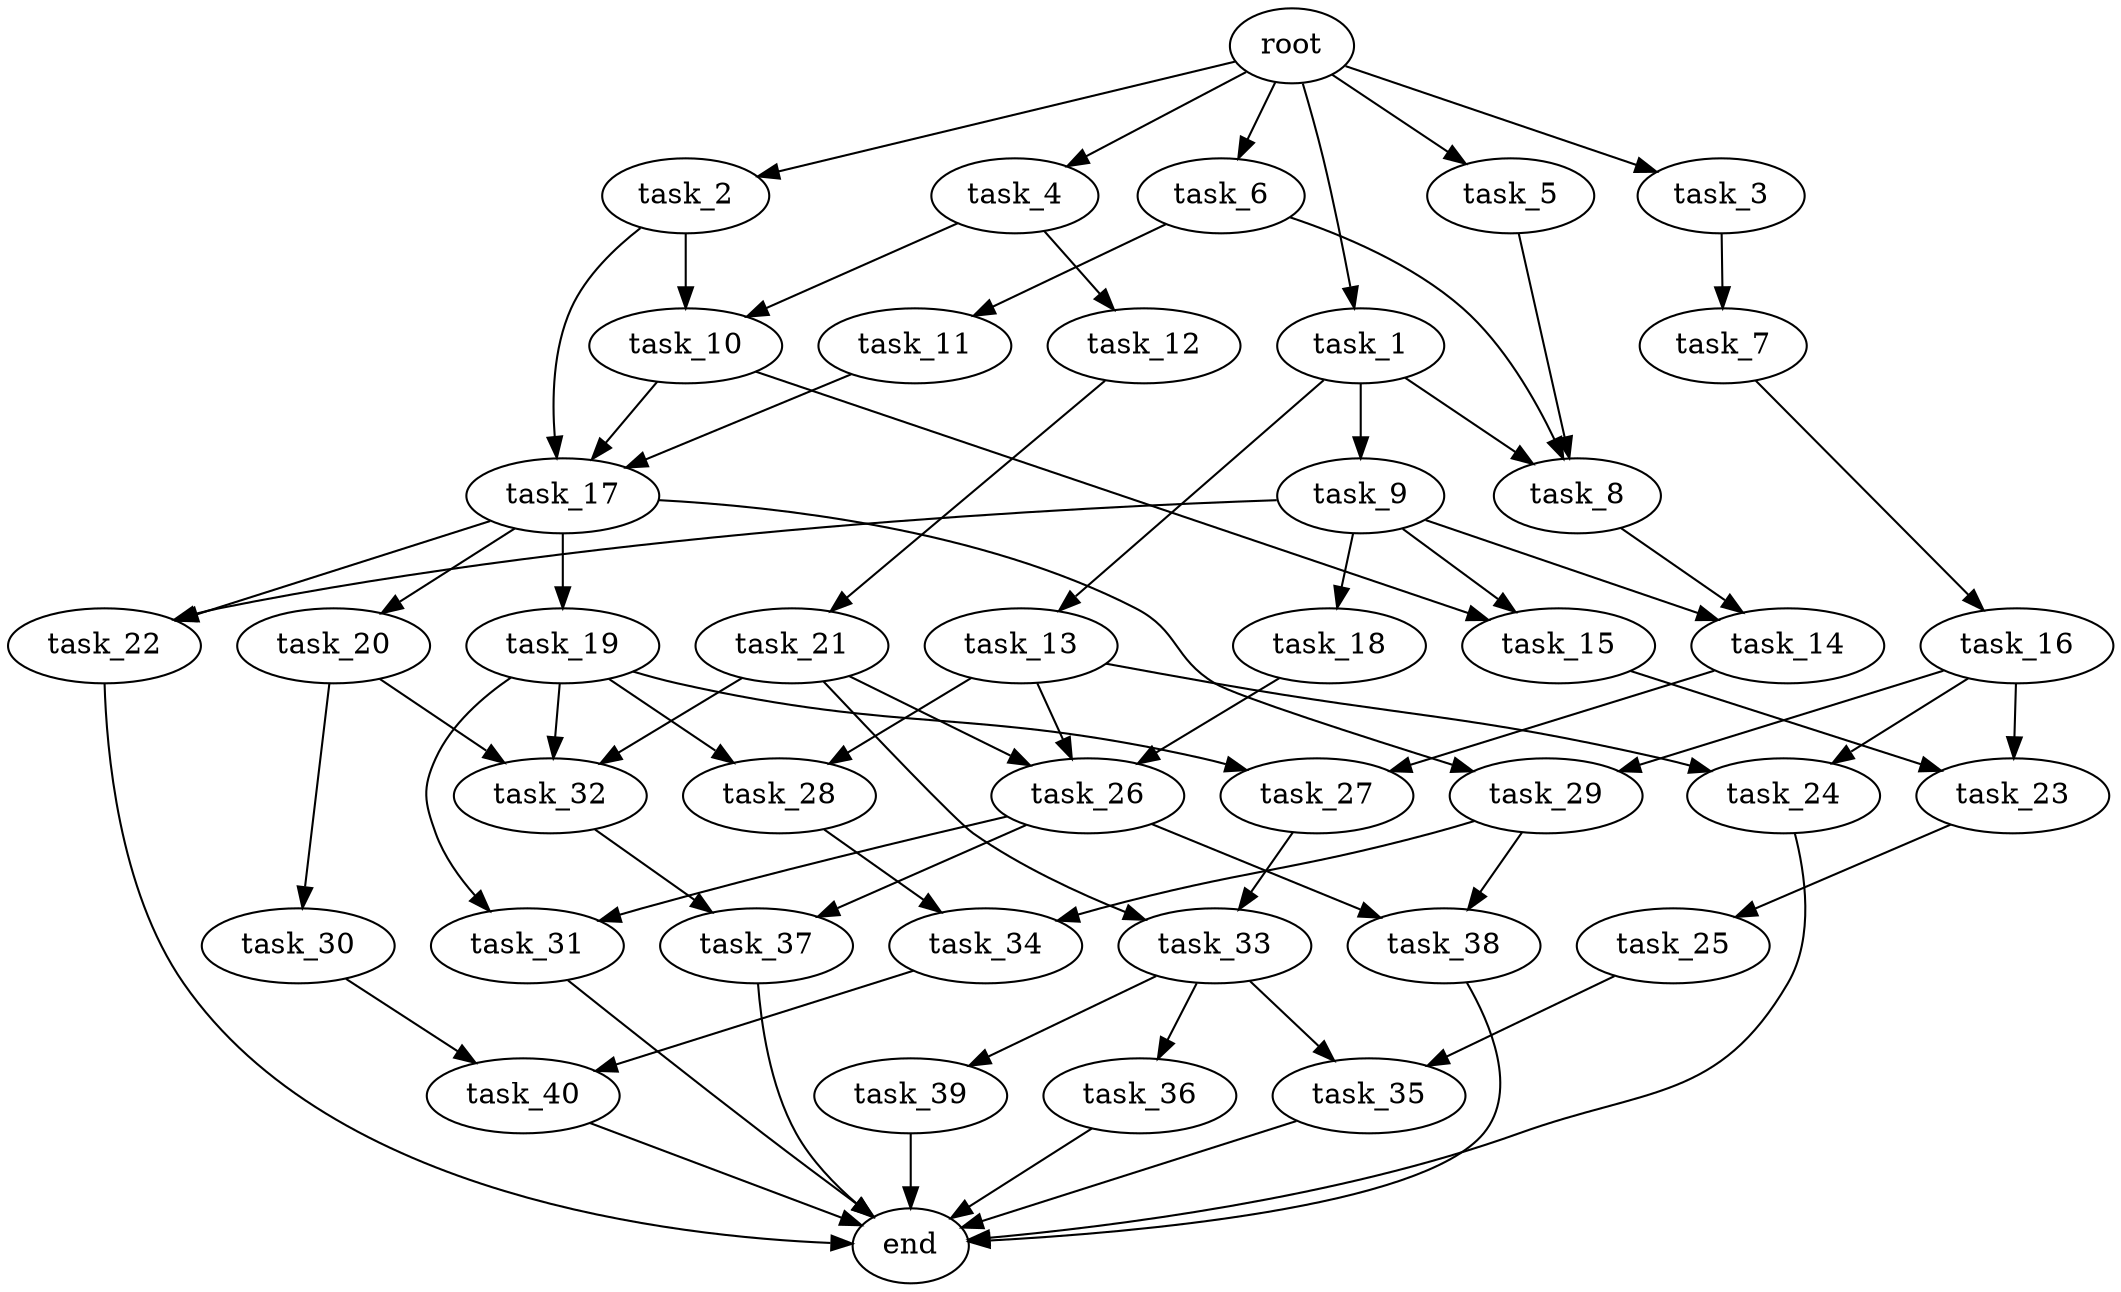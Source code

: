 digraph G {
  root [size="0.000000e+00"];
  task_1 [size="6.539788e+08"];
  task_2 [size="3.104606e+09"];
  task_3 [size="2.099792e+09"];
  task_4 [size="3.961142e+09"];
  task_5 [size="5.877020e+09"];
  task_6 [size="5.756342e+09"];
  task_7 [size="8.886699e+09"];
  task_8 [size="6.291421e+09"];
  task_9 [size="4.300686e+09"];
  task_10 [size="9.716716e+09"];
  task_11 [size="3.415209e+09"];
  task_12 [size="6.096304e+09"];
  task_13 [size="5.751581e+09"];
  task_14 [size="7.903176e+09"];
  task_15 [size="6.895248e+09"];
  task_16 [size="1.122543e+09"];
  task_17 [size="5.323128e+09"];
  task_18 [size="5.541482e+09"];
  task_19 [size="4.797426e+09"];
  task_20 [size="5.774817e+09"];
  task_21 [size="5.313386e+09"];
  task_22 [size="2.340291e+09"];
  task_23 [size="9.311306e+09"];
  task_24 [size="7.088994e+09"];
  task_25 [size="1.638095e+09"];
  task_26 [size="7.043013e+09"];
  task_27 [size="5.403485e+09"];
  task_28 [size="4.096578e+09"];
  task_29 [size="5.221150e+09"];
  task_30 [size="9.046116e+09"];
  task_31 [size="1.702842e+09"];
  task_32 [size="2.948796e+09"];
  task_33 [size="2.770077e+09"];
  task_34 [size="9.378892e+09"];
  task_35 [size="7.765013e+09"];
  task_36 [size="2.976110e+09"];
  task_37 [size="7.511075e+09"];
  task_38 [size="9.009539e+09"];
  task_39 [size="6.700249e+09"];
  task_40 [size="7.242247e+09"];
  end [size="0.000000e+00"];

  root -> task_1 [size="1.000000e-12"];
  root -> task_2 [size="1.000000e-12"];
  root -> task_3 [size="1.000000e-12"];
  root -> task_4 [size="1.000000e-12"];
  root -> task_5 [size="1.000000e-12"];
  root -> task_6 [size="1.000000e-12"];
  task_1 -> task_8 [size="2.097140e+08"];
  task_1 -> task_9 [size="4.300686e+08"];
  task_1 -> task_13 [size="5.751581e+08"];
  task_2 -> task_10 [size="4.858358e+08"];
  task_2 -> task_17 [size="1.774376e+08"];
  task_3 -> task_7 [size="8.886699e+08"];
  task_4 -> task_10 [size="4.858358e+08"];
  task_4 -> task_12 [size="6.096304e+08"];
  task_5 -> task_8 [size="2.097140e+08"];
  task_6 -> task_8 [size="2.097140e+08"];
  task_6 -> task_11 [size="3.415209e+08"];
  task_7 -> task_16 [size="1.122543e+08"];
  task_8 -> task_14 [size="3.951588e+08"];
  task_9 -> task_14 [size="3.951588e+08"];
  task_9 -> task_15 [size="3.447624e+08"];
  task_9 -> task_18 [size="5.541482e+08"];
  task_9 -> task_22 [size="1.170146e+08"];
  task_10 -> task_15 [size="3.447624e+08"];
  task_10 -> task_17 [size="1.774376e+08"];
  task_11 -> task_17 [size="1.774376e+08"];
  task_12 -> task_21 [size="5.313386e+08"];
  task_13 -> task_24 [size="3.544497e+08"];
  task_13 -> task_26 [size="2.347671e+08"];
  task_13 -> task_28 [size="2.048289e+08"];
  task_14 -> task_27 [size="2.701743e+08"];
  task_15 -> task_23 [size="4.655653e+08"];
  task_16 -> task_23 [size="4.655653e+08"];
  task_16 -> task_24 [size="3.544497e+08"];
  task_16 -> task_29 [size="2.610575e+08"];
  task_17 -> task_19 [size="4.797426e+08"];
  task_17 -> task_20 [size="5.774817e+08"];
  task_17 -> task_22 [size="1.170146e+08"];
  task_17 -> task_29 [size="2.610575e+08"];
  task_18 -> task_26 [size="2.347671e+08"];
  task_19 -> task_27 [size="2.701743e+08"];
  task_19 -> task_28 [size="2.048289e+08"];
  task_19 -> task_31 [size="8.514208e+07"];
  task_19 -> task_32 [size="9.829319e+07"];
  task_20 -> task_30 [size="9.046116e+08"];
  task_20 -> task_32 [size="9.829319e+07"];
  task_21 -> task_26 [size="2.347671e+08"];
  task_21 -> task_32 [size="9.829319e+07"];
  task_21 -> task_33 [size="1.385038e+08"];
  task_22 -> end [size="1.000000e-12"];
  task_23 -> task_25 [size="1.638095e+08"];
  task_24 -> end [size="1.000000e-12"];
  task_25 -> task_35 [size="3.882507e+08"];
  task_26 -> task_31 [size="8.514208e+07"];
  task_26 -> task_37 [size="3.755537e+08"];
  task_26 -> task_38 [size="4.504770e+08"];
  task_27 -> task_33 [size="1.385038e+08"];
  task_28 -> task_34 [size="4.689446e+08"];
  task_29 -> task_34 [size="4.689446e+08"];
  task_29 -> task_38 [size="4.504770e+08"];
  task_30 -> task_40 [size="3.621124e+08"];
  task_31 -> end [size="1.000000e-12"];
  task_32 -> task_37 [size="3.755537e+08"];
  task_33 -> task_35 [size="3.882507e+08"];
  task_33 -> task_36 [size="2.976110e+08"];
  task_33 -> task_39 [size="6.700249e+08"];
  task_34 -> task_40 [size="3.621124e+08"];
  task_35 -> end [size="1.000000e-12"];
  task_36 -> end [size="1.000000e-12"];
  task_37 -> end [size="1.000000e-12"];
  task_38 -> end [size="1.000000e-12"];
  task_39 -> end [size="1.000000e-12"];
  task_40 -> end [size="1.000000e-12"];
}
